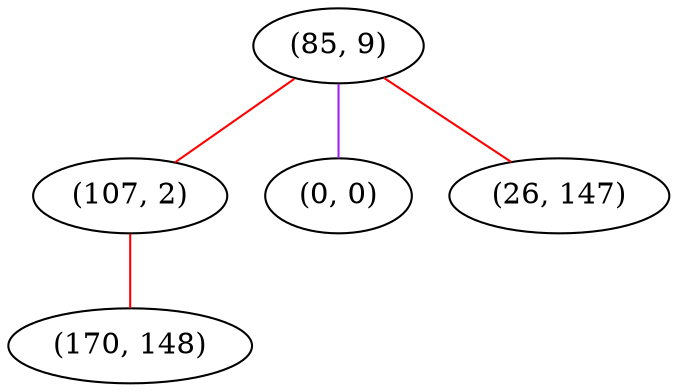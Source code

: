 graph "" {
"(85, 9)";
"(107, 2)";
"(0, 0)";
"(26, 147)";
"(170, 148)";
"(85, 9)" -- "(107, 2)"  [color=red, key=0, weight=1];
"(85, 9)" -- "(0, 0)"  [color=purple, key=0, weight=4];
"(85, 9)" -- "(26, 147)"  [color=red, key=0, weight=1];
"(107, 2)" -- "(170, 148)"  [color=red, key=0, weight=1];
}
